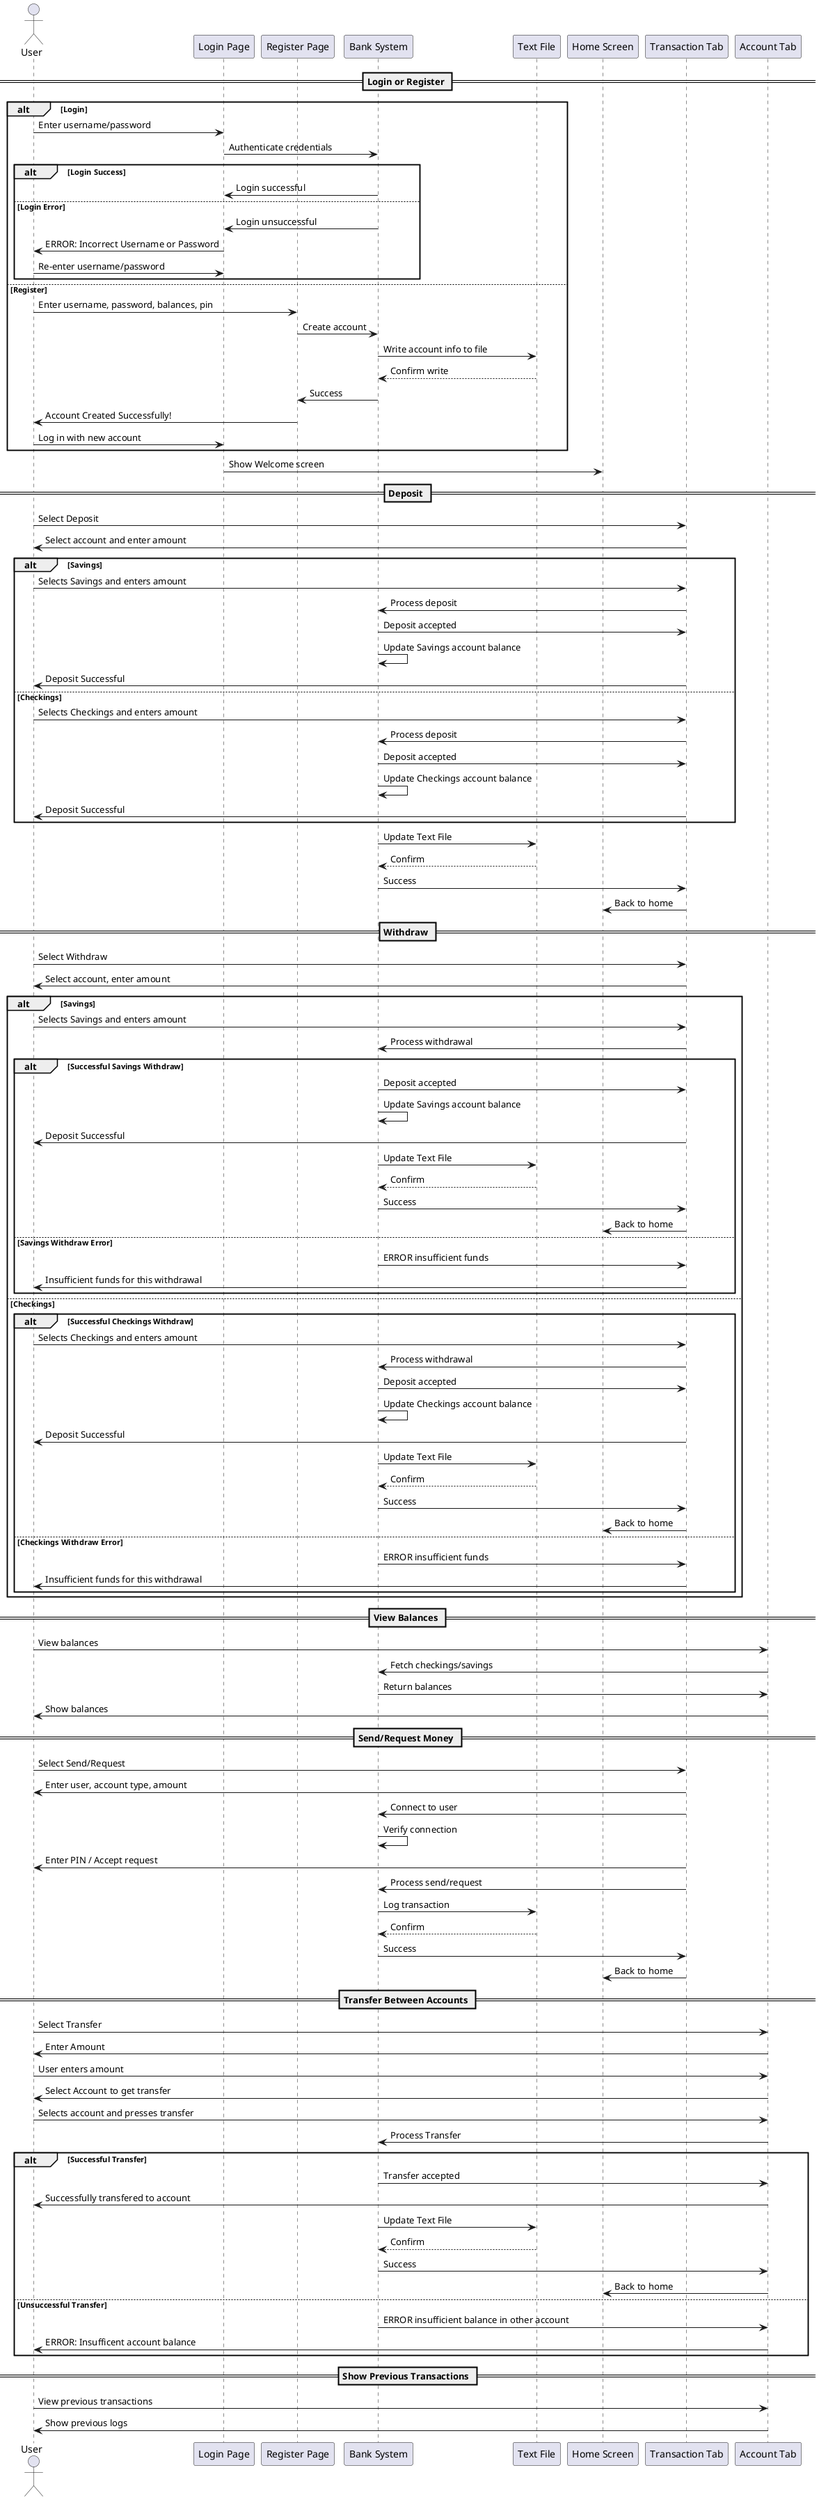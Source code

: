 @startuml Bank Sequence Diagram
actor User
participant "Login Page" as Login
participant "Register Page" as Register
participant "Bank System" as System
participant "Text File" as TextFile
participant "Home Screen" as Home
participant "Transaction Tab" as Transaction
participant "Account Tab" as Account

== Login or Register ==
' User log in with credentials
alt Login
    User -> Login : Enter username/password
    Login -> System : Authenticate credentials
alt Login Success 
    System -> Login : Login successful
'If user gives incorrect credentials then display an error
else Login Error 
    System -> Login: Login unsuccessful
    Login -> User : ERROR: Incorrect Username or Password
    User -> Login: Re-enter username/password
end
' If the user does not have an account then they must register
else Register
    User -> Register : Enter username, password, balances, pin
    Register -> System : Create account
    System -> TextFile : Write account info to file
    TextFile --> System : Confirm write
    System -> Register : Success
    Register -> User: Account Created Successfully!
    User -> Login: Log in with new account
end
    ' Show welcome screen after user logs in
    Login -> Home : Show Welcome screen

== Deposit ==
    User -> Transaction : Select Deposit
    Transaction -> User : Select account and enter amount
' Savings Scenario
alt Savings 
    User -> Transaction : Selects Savings and enters amount
    Transaction -> System : Process deposit
    System -> Transaction : Deposit accepted
    System -> System : Update Savings account balance
    Transaction -> User : Deposit Successful
' Checkings Scenario
else Checkings
    User -> Transaction : Selects Checkings and enters amount
    Transaction -> System : Process deposit
    System -> Transaction : Deposit accepted
    System -> System : Update Checkings account balance
    Transaction -> User : Deposit Successful
end
    ' Update text file balance
    System -> TextFile : Update Text File
    TextFile --> System : Confirm
    System -> Transaction : Success
    Transaction -> Home : Back to home

== Withdraw ==
    User -> Transaction : Select Withdraw
    Transaction -> User : Select account, enter amount
' Savings Scenario
alt Savings 
    User -> Transaction : Selects Savings and enters amount
    Transaction -> System : Process withdrawal
' If the withdraw is successful
alt Successful Savings Withdraw
    System -> Transaction : Deposit accepted
    System -> System : Update Savings account balance
    Transaction -> User : Deposit Successful
    System -> TextFile : Update Text File
    TextFile --> System : Confirm
    System -> Transaction : Success
    Transaction -> Home : Back to home
' Savings Withdraw Error
else Savings Withdraw Error 
    System -> Transaction : ERROR insufficient funds
    Transaction -> User : Insufficient funds for this withdrawal
end
' Checkings Scenario
else Checkings
' If the withdraw is successful
alt Successful Checkings Withdraw
    User -> Transaction : Selects Checkings and enters amount
    Transaction -> System : Process withdrawal
    System -> Transaction : Deposit accepted
    System -> System : Update Checkings account balance
    Transaction -> User : Deposit Successful
    System -> TextFile : Update Text File
    TextFile --> System : Confirm
    System -> Transaction : Success
    Transaction -> Home : Back to home
' Checkings Withdraw Error
else Checkings Withdraw Error
    System -> Transaction : ERROR insufficient funds
    Transaction -> User : Insufficient funds for this withdrawal
end
end

== View Balances ==
    User -> Account : View balances
    Account -> System : Fetch checkings/savings
    System -> Account : Return balances
    Account -> User : Show balances

== Send/Request Money ==
    User -> Transaction : Select Send/Request
    Transaction -> User : Enter user, account type, amount
    Transaction -> System : Connect to user
    System -> System : Verify connection
    Transaction -> User : Enter PIN / Accept request
    Transaction -> System : Process send/request
    System -> TextFile : Log transaction
    TextFile --> System : Confirm
    System -> Transaction : Success
    Transaction -> Home : Back to home

== Transfer Between Accounts ==
    User -> Account : Select Transfer
    Account -> User : Enter Amount
    User -> Account : User enters amount
    Account -> User : Select Account to get transfer
    User -> Account : Selects account and presses transfer
    Account -> System : Process Transfer
' If transfer is successful
alt Successful Transfer 
    System -> Account : Transfer accepted
    Account -> User : Successfully transfered to account
     System -> TextFile : Update Text File
    TextFile --> System : Confirm
    System -> Account : Success
    Account -> Home : Back to home
' If transfer is unsuccessful
else Unsuccessful Transfer
    System -> Account : ERROR insufficient balance in other account
    Account -> User : ERROR: Insufficent account balance
end

== Show Previous Transactions ==
User -> Account : View previous transactions
Account -> User : Show previous logs
@enduml
